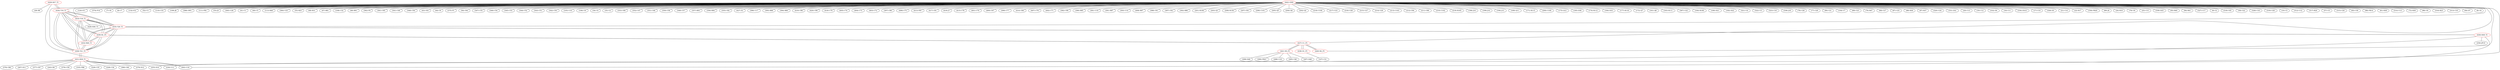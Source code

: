 graph {
	429 [label="(429) R37_T1" color=red]
	363 [label="(363) U16"]
	28 [label="(28) R9"]
	434 [label="(434) T19_T1"]
	430 [label="(430) R38_T1" color=red]
	255 [label="(255) D10"]
	230 [label="(230) U11"]
	256 [label="(256) JP10"]
	435 [label="(435) T20_T1"]
	431 [label="(431) R39_T1" color=red]
	279 [label="(279) D12"]
	378 [label="(378) C86"]
	267 [label="(267) D11"]
	377 [label="(377) C87"]
	243 [label="(243) D9"]
	379 [label="(379) C59"]
	335 [label="(335) FB6"]
	229 [label="(229) C35"]
	228 [label="(228) C34"]
	363 [label="(363) U16"]
	380 [label="(380) C60"]
	255 [label="(255) D10"]
	230 [label="(230) U11"]
	436 [label="(436) T21_T1"]
	432 [label="(432) R40_T1" color=red]
	439 [label="(439) R1_P1"]
	433 [label="(433) T18_T1"]
	436 [label="(436) T21_T1"]
	435 [label="(435) T20_T1"]
	434 [label="(434) T19_T1"]
	433 [label="(433) T18_T1" color=red]
	428 [label="(428) R36_T1"]
	439 [label="(439) R1_P1"]
	436 [label="(436) T21_T1"]
	435 [label="(435) T20_T1"]
	434 [label="(434) T19_T1"]
	432 [label="(432) R40_T1"]
	434 [label="(434) T19_T1" color=red]
	429 [label="(429) R37_T1"]
	439 [label="(439) R1_P1"]
	433 [label="(433) T18_T1"]
	436 [label="(436) T21_T1"]
	435 [label="(435) T20_T1"]
	432 [label="(432) R40_T1"]
	435 [label="(435) T20_T1" color=red]
	430 [label="(430) R38_T1"]
	439 [label="(439) R1_P1"]
	433 [label="(433) T18_T1"]
	436 [label="(436) T21_T1"]
	434 [label="(434) T19_T1"]
	432 [label="(432) R40_T1"]
	436 [label="(436) T21_T1" color=red]
	431 [label="(431) R39_T1"]
	439 [label="(439) R1_P1"]
	433 [label="(433) T18_T1"]
	435 [label="(435) T20_T1"]
	434 [label="(434) T19_T1"]
	432 [label="(432) R40_T1"]
	437 [label="(437) U1_P1" color=red]
	438 [label="(438) D1_P1"]
	440 [label="(440) R2_P1"]
	441 [label="(441) R3_P1"]
	439 [label="(439) R1_P1"]
	438 [label="(438) D1_P1" color=red]
	107 [label="(107) C31"]
	437 [label="(437) U1_P1"]
	439 [label="(439) R1_P1" color=red]
	433 [label="(433) T18_T1"]
	436 [label="(436) T21_T1"]
	435 [label="(435) T20_T1"]
	434 [label="(434) T19_T1"]
	432 [label="(432) R40_T1"]
	437 [label="(437) U1_P1"]
	440 [label="(440) R2_P1" color=red]
	437 [label="(437) U1_P1"]
	441 [label="(441) R3_P1" color=red]
	285 [label="(285) C46"]
	297 [label="(297) D48"]
	299 [label="(299) D46"]
	290 [label="(290) FB21"]
	288 [label="(288) U18"]
	437 [label="(437) U1_P1"]
	442 [label="(442) GND" color=red]
	120 [label="(120) IC1"]
	374 [label="(374) P14"]
	7 [label="(7) C8"]
	6 [label="(6) C7"]
	132 [label="(132) IC2"]
	363 [label="(363) U16"]
	52 [label="(52) U1"]
	110 [label="(110) C33"]
	109 [label="(109) J6"]
	366 [label="(366) SW1"]
	111 [label="(111) FB1"]
	53 [label="(53) J5"]
	365 [label="(365) U26"]
	41 [label="(41) C1"]
	40 [label="(40) C5"]
	113 [label="(113) R48"]
	364 [label="(364) U25"]
	55 [label="(55) R25"]
	440 [label="(440) R2_P1"]
	48 [label="(48) R31"]
	47 [label="(47) R81"]
	108 [label="(108) C32"]
	46 [label="(46) R91"]
	362 [label="(362) P4"]
	361 [label="(361) C85"]
	341 [label="(341) C49"]
	348 [label="(348) C56"]
	43 [label="(43) C63"]
	44 [label="(44) C9"]
	375 [label="(375) P1"]
	56 [label="(56) C64"]
	347 [label="(347) C55"]
	346 [label="(346) C54"]
	345 [label="(345) C53"]
	344 [label="(344) C52"]
	343 [label="(343) C51"]
	342 [label="(342) C50"]
	105 [label="(105) U10"]
	106 [label="(106) U9"]
	34 [label="(34) C4"]
	35 [label="(35) U2"]
	353 [label="(353) C69"]
	352 [label="(352) C47"]
	351 [label="(351) C48"]
	350 [label="(350) C58"]
	349 [label="(349) C57"]
	357 [label="(357) R93"]
	356 [label="(356) R94"]
	355 [label="(355) C82"]
	427 [label="(427) X1"]
	396 [label="(396) U17"]
	395 [label="(395) R88"]
	394 [label="(394) R89"]
	419 [label="(419) C98"]
	420 [label="(420) C99"]
	418 [label="(418) C79"]
	405 [label="(405) C74"]
	404 [label="(404) C73"]
	403 [label="(403) C72"]
	397 [label="(397) C80"]
	406 [label="(406) C75"]
	413 [label="(413) FB7"]
	417 [label="(417) C81"]
	416 [label="(416) J7"]
	415 [label="(415) C78"]
	401 [label="(401) C70"]
	400 [label="(400) C67"]
	399 [label="(399) C77"]
	414 [label="(414) C68"]
	407 [label="(407) C76"]
	402 [label="(402) C71"]
	382 [label="(382) C90"]
	390 [label="(390) R85"]
	381 [label="(381) U19"]
	391 [label="(391) R87"]
	393 [label="(393) U14"]
	408 [label="(408) R97"]
	388 [label="(388) C61"]
	387 [label="(387) C62"]
	392 [label="(392) R86"]
	201 [label="(201) R108"]
	203 [label="(203) Q3"]
	208 [label="(208) R158"]
	207 [label="(207) C83"]
	206 [label="(206) C101"]
	205 [label="(205) Q5"]
	204 [label="(204) Q4"]
	202 [label="(202) Q2"]
	218 [label="(218) C104"]
	217 [label="(217) U23"]
	216 [label="(216) U28"]
	215 [label="(215) U27"]
	214 [label="(214) U29"]
	213 [label="(213) C103"]
	212 [label="(212) C94"]
	211 [label="(211) C89"]
	210 [label="(210) C102"]
	219 [label="(219) R165"]
	196 [label="(196) J10"]
	199 [label="(199) J14"]
	194 [label="(194) J13"]
	169 [label="(169) Q11"]
	171 [label="(171) R115"]
	200 [label="(200) C100"]
	175 [label="(175) Q12"]
	185 [label="(185) D36"]
	174 [label="(174) R112"]
	184 [label="(184) D33"]
	177 [label="(177) R116"]
	172 [label="(172) Q7"]
	161 [label="(161) Q6"]
	163 [label="(163) R111"]
	367 [label="(367) U22"]
	164 [label="(164) R106"]
	180 [label="(180) D21"]
	182 [label="(182) D22"]
	321 [label="(321) U4"]
	322 [label="(322) U3"]
	323 [label="(323) C16"]
	338 [label="(338) J18"]
	78 [label="(78) C28"]
	77 [label="(77) C29"]
	90 [label="(90) C21"]
	104 [label="(104) U7"]
	69 [label="(69) C23"]
	76 [label="(76) R47"]
	68 [label="(68) C27"]
	67 [label="(67) C25"]
	88 [label="(88) R36"]
	87 [label="(87) R37"]
	320 [label="(320) U24"]
	331 [label="(331) ZA1"]
	20 [label="(20) C13"]
	19 [label="(19) C12"]
	332 [label="(332) D4"]
	18 [label="(18) C11"]
	334 [label="(334) ZA14"]
	17 [label="(17) C10"]
	326 [label="(326) D3"]
	21 [label="(21) C14"]
	22 [label="(22) R17"]
	336 [label="(336) FB20"]
	80 [label="(80) J4"]
	24 [label="(24) R19"]
	79 [label="(79) U8"]
	25 [label="(25) C15"]
	339 [label="(339) D25"]
	93 [label="(93) R40"]
	94 [label="(94) R41"]
	327 [label="(327) C17"]
	9 [label="(9) C2"]
	318 [label="(318) C45"]
	58 [label="(58) C22"]
	328 [label="(328) C18"]
	319 [label="(319) U20"]
	10 [label="(10) C3"]
	312 [label="(312) U12"]
	317 [label="(317) R24"]
	57 [label="(57) U5"]
	315 [label="(315) C20"]
	83 [label="(83) C30"]
	98 [label="(98) FB14"]
	61 [label="(61) R38"]
	314 [label="(314) U13"]
	72 [label="(72) R39"]
	96 [label="(96) U6"]
	316 [label="(316) R23"]
	313 [label="(313) C19"]
	64 [label="(64) D7"]
	8 [label="(8) C6"]
	435 [label="(435) T20_T1"]
	434 [label="(434) T19_T1"]
	433 [label="(433) T18_T1"]
	436 [label="(436) T21_T1"]
	437 [label="(437) U1_P1"]
	429 -- 363
	429 -- 28
	429 -- 434
	430 -- 255
	430 -- 230
	430 -- 256
	430 -- 435
	431 -- 279
	431 -- 378
	431 -- 267
	431 -- 377
	431 -- 243
	431 -- 379
	431 -- 335
	431 -- 229
	431 -- 228
	431 -- 363
	431 -- 380
	431 -- 255
	431 -- 230
	431 -- 436
	432 -- 439
	432 -- 433
	432 -- 436
	432 -- 435
	432 -- 434
	433 -- 428
	433 -- 439
	433 -- 436
	433 -- 435
	433 -- 434
	433 -- 432
	434 -- 429
	434 -- 439
	434 -- 433
	434 -- 436
	434 -- 435
	434 -- 432
	435 -- 430
	435 -- 439
	435 -- 433
	435 -- 436
	435 -- 434
	435 -- 432
	436 -- 431
	436 -- 439
	436 -- 433
	436 -- 435
	436 -- 434
	436 -- 432
	437 -- 438
	437 -- 440
	437 -- 441
	437 -- 439
	438 -- 107
	438 -- 437
	439 -- 433
	439 -- 436
	439 -- 435
	439 -- 434
	439 -- 432
	439 -- 437
	440 -- 437
	441 -- 285
	441 -- 297
	441 -- 299
	441 -- 290
	441 -- 288
	441 -- 437
	442 -- 120
	442 -- 374
	442 -- 7
	442 -- 6
	442 -- 132
	442 -- 363
	442 -- 52
	442 -- 110
	442 -- 109
	442 -- 366
	442 -- 111
	442 -- 53
	442 -- 365
	442 -- 41
	442 -- 40
	442 -- 113
	442 -- 364
	442 -- 55
	442 -- 440
	442 -- 48
	442 -- 47
	442 -- 108
	442 -- 46
	442 -- 362
	442 -- 361
	442 -- 341
	442 -- 348
	442 -- 43
	442 -- 44
	442 -- 375
	442 -- 56
	442 -- 347
	442 -- 346
	442 -- 345
	442 -- 344
	442 -- 343
	442 -- 342
	442 -- 105
	442 -- 106
	442 -- 34
	442 -- 35
	442 -- 353
	442 -- 352
	442 -- 351
	442 -- 350
	442 -- 349
	442 -- 357
	442 -- 356
	442 -- 355
	442 -- 427
	442 -- 396
	442 -- 395
	442 -- 394
	442 -- 419
	442 -- 420
	442 -- 418
	442 -- 405
	442 -- 404
	442 -- 403
	442 -- 397
	442 -- 406
	442 -- 413
	442 -- 417
	442 -- 416
	442 -- 415
	442 -- 401
	442 -- 400
	442 -- 399
	442 -- 414
	442 -- 407
	442 -- 402
	442 -- 382
	442 -- 390
	442 -- 381
	442 -- 391
	442 -- 393
	442 -- 408
	442 -- 388
	442 -- 387
	442 -- 392
	442 -- 201
	442 -- 203
	442 -- 208
	442 -- 207
	442 -- 206
	442 -- 205
	442 -- 204
	442 -- 202
	442 -- 218
	442 -- 217
	442 -- 216
	442 -- 215
	442 -- 214
	442 -- 213
	442 -- 212
	442 -- 211
	442 -- 210
	442 -- 219
	442 -- 196
	442 -- 199
	442 -- 194
	442 -- 169
	442 -- 171
	442 -- 200
	442 -- 175
	442 -- 185
	442 -- 174
	442 -- 184
	442 -- 177
	442 -- 172
	442 -- 161
	442 -- 163
	442 -- 367
	442 -- 164
	442 -- 180
	442 -- 182
	442 -- 321
	442 -- 322
	442 -- 323
	442 -- 338
	442 -- 78
	442 -- 77
	442 -- 90
	442 -- 104
	442 -- 69
	442 -- 76
	442 -- 68
	442 -- 67
	442 -- 88
	442 -- 87
	442 -- 320
	442 -- 331
	442 -- 20
	442 -- 19
	442 -- 332
	442 -- 18
	442 -- 334
	442 -- 17
	442 -- 326
	442 -- 21
	442 -- 22
	442 -- 336
	442 -- 80
	442 -- 24
	442 -- 79
	442 -- 25
	442 -- 339
	442 -- 93
	442 -- 94
	442 -- 327
	442 -- 9
	442 -- 318
	442 -- 58
	442 -- 328
	442 -- 319
	442 -- 10
	442 -- 312
	442 -- 317
	442 -- 57
	442 -- 315
	442 -- 83
	442 -- 98
	442 -- 61
	442 -- 314
	442 -- 72
	442 -- 96
	442 -- 316
	442 -- 313
	442 -- 64
	442 -- 8
	442 -- 435
	442 -- 434
	442 -- 433
	442 -- 436
	442 -- 437
}